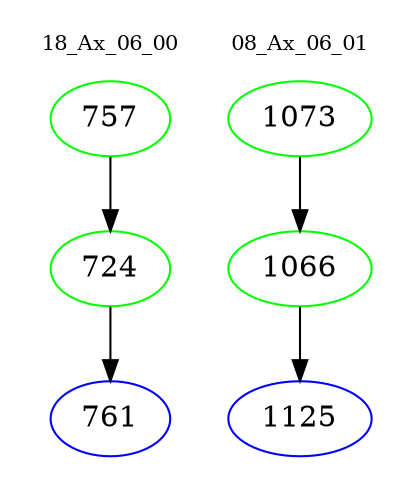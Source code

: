 digraph{
subgraph cluster_0 {
color = white
label = "18_Ax_06_00";
fontsize=10;
T0_757 [label="757", color="green"]
T0_757 -> T0_724 [color="black"]
T0_724 [label="724", color="green"]
T0_724 -> T0_761 [color="black"]
T0_761 [label="761", color="blue"]
}
subgraph cluster_1 {
color = white
label = "08_Ax_06_01";
fontsize=10;
T1_1073 [label="1073", color="green"]
T1_1073 -> T1_1066 [color="black"]
T1_1066 [label="1066", color="green"]
T1_1066 -> T1_1125 [color="black"]
T1_1125 [label="1125", color="blue"]
}
}
